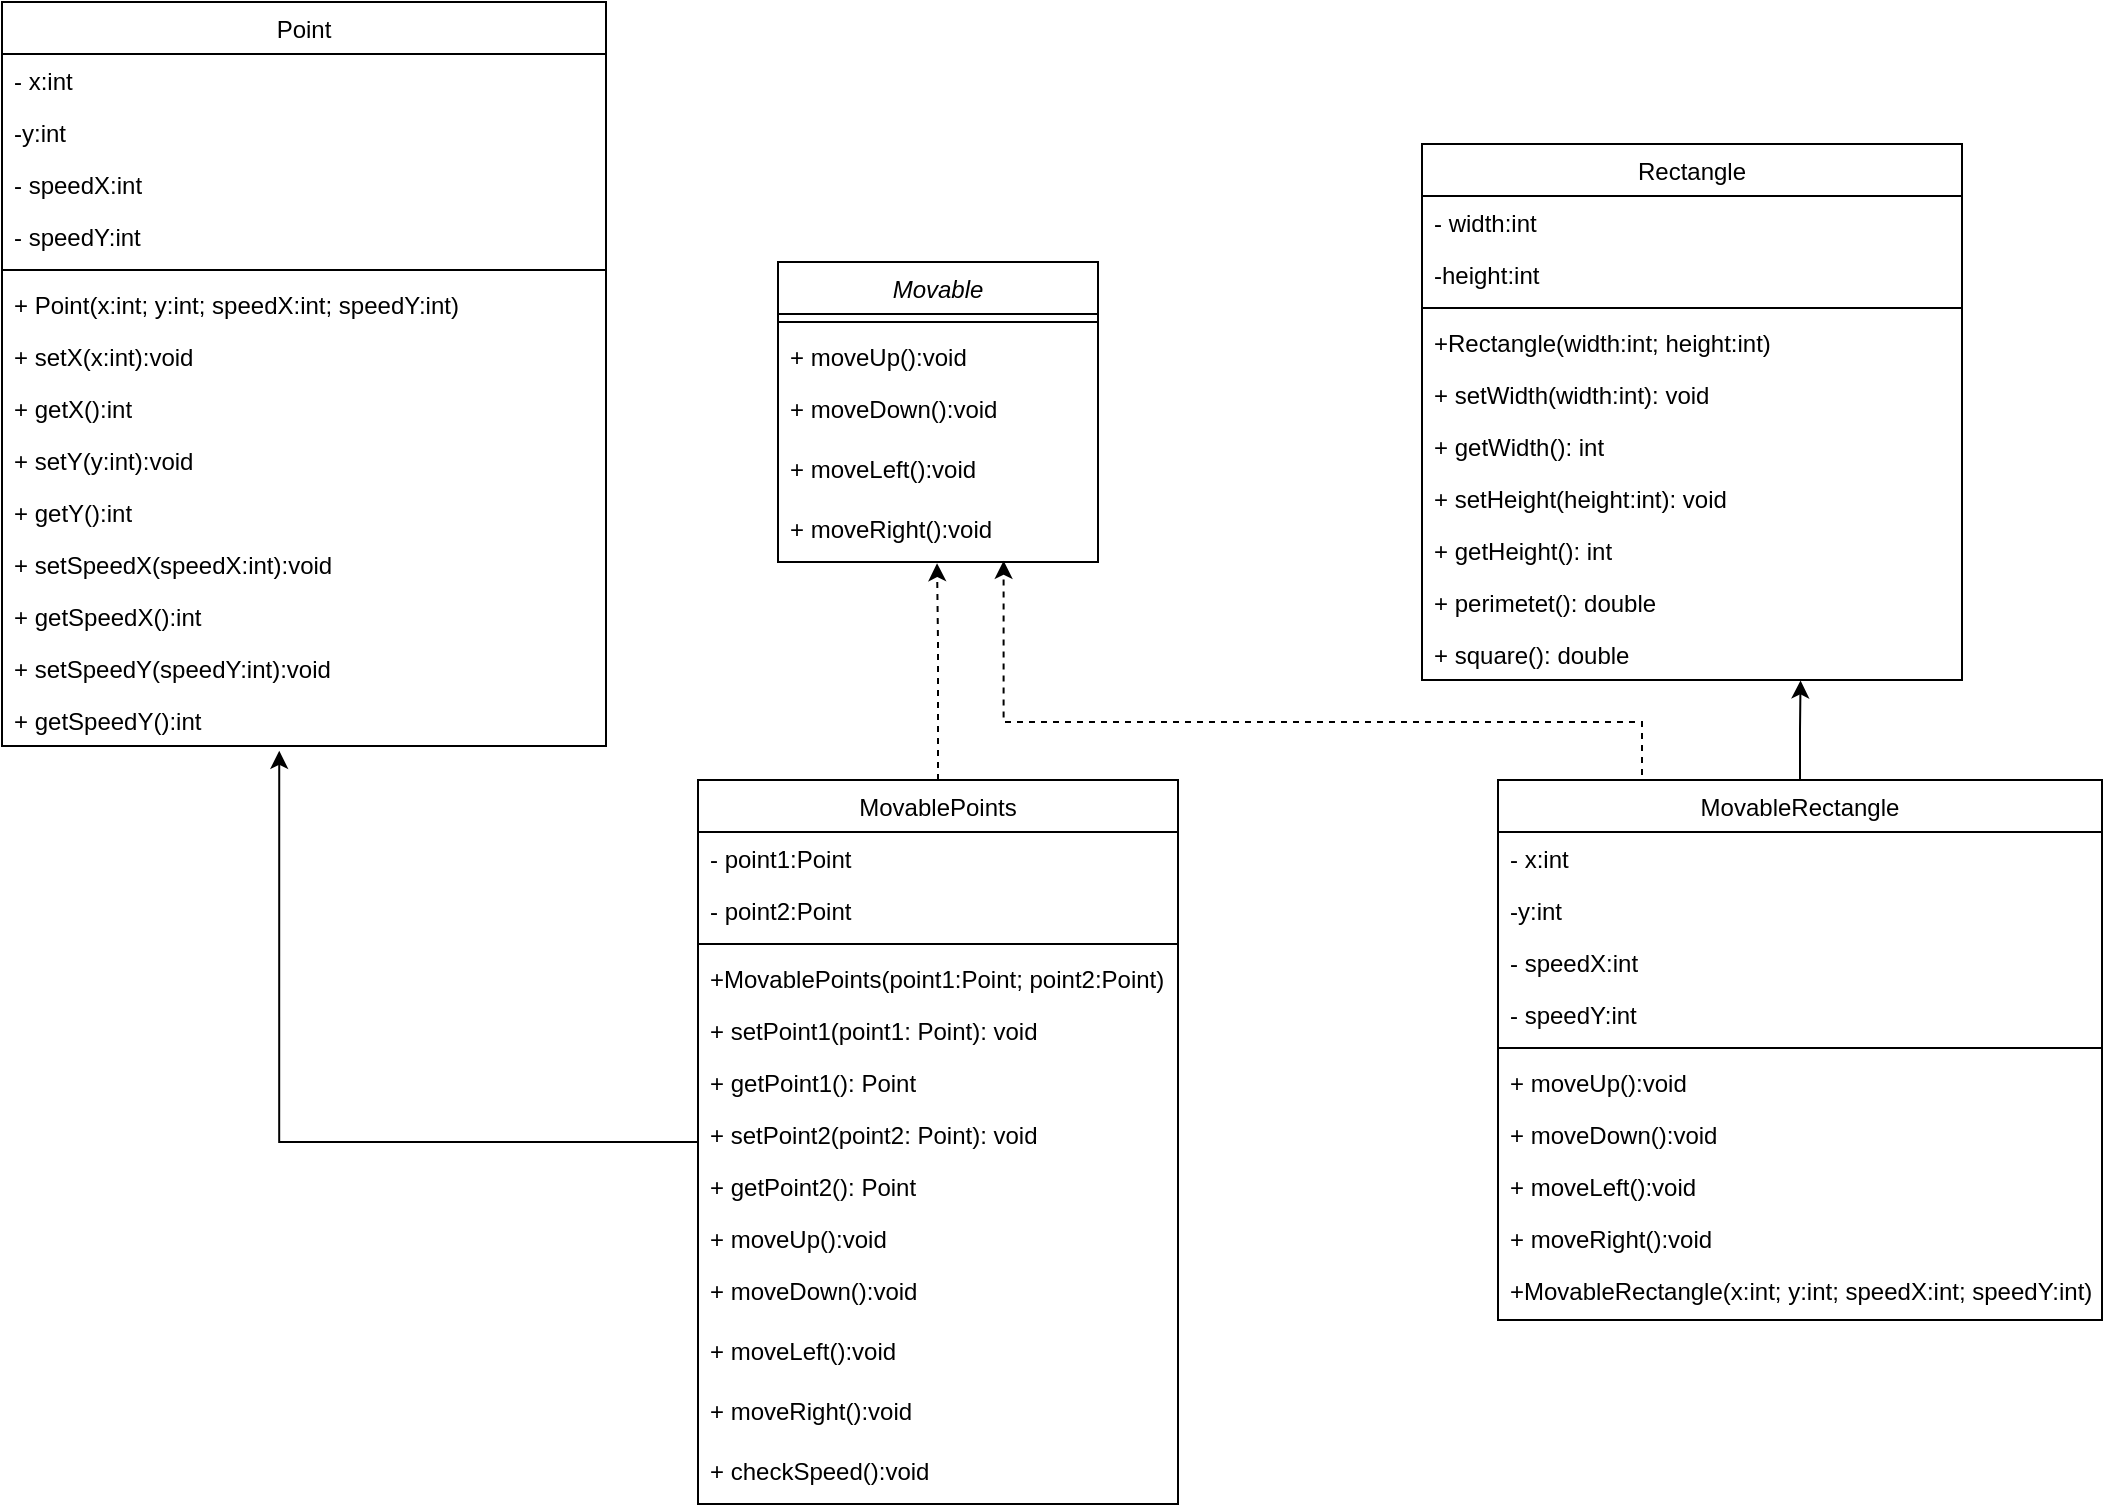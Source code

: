 <mxfile version="13.7.8" type="device"><diagram id="C5RBs43oDa-KdzZeNtuy" name="Page-1"><mxGraphModel dx="1865" dy="1749" grid="1" gridSize="10" guides="1" tooltips="1" connect="1" arrows="1" fold="1" page="1" pageScale="1" pageWidth="827" pageHeight="1169" math="0" shadow="0"><root><mxCell id="WIyWlLk6GJQsqaUBKTNV-0"/><mxCell id="WIyWlLk6GJQsqaUBKTNV-1" parent="WIyWlLk6GJQsqaUBKTNV-0"/><mxCell id="Ff6BoQQgPH-mo_PSu2N1-39" style="edgeStyle=orthogonalEdgeStyle;rounded=0;orthogonalLoop=1;jettySize=auto;html=1;exitX=0.25;exitY=0;exitDx=0;exitDy=0;entryX=0.705;entryY=0.98;entryDx=0;entryDy=0;entryPerimeter=0;dashed=1;" edge="1" parent="WIyWlLk6GJQsqaUBKTNV-1" source="zkfFHV4jXpPFQw0GAbJ--17" target="Ff6BoQQgPH-mo_PSu2N1-1"><mxGeometry relative="1" as="geometry"><mxPoint x="398" y="259" as="targetPoint"/><Array as="points"><mxPoint x="550" y="299"/><mxPoint x="550" y="270"/><mxPoint x="231" y="270"/></Array></mxGeometry></mxCell><mxCell id="Ff6BoQQgPH-mo_PSu2N1-38" style="edgeStyle=orthogonalEdgeStyle;rounded=0;orthogonalLoop=1;jettySize=auto;html=1;exitX=0.5;exitY=0;exitDx=0;exitDy=0;entryX=0.497;entryY=1.02;entryDx=0;entryDy=0;entryPerimeter=0;dashed=1;" edge="1" parent="WIyWlLk6GJQsqaUBKTNV-1" source="zkfFHV4jXpPFQw0GAbJ--6" target="Ff6BoQQgPH-mo_PSu2N1-1"><mxGeometry relative="1" as="geometry"><Array as="points"><mxPoint x="198" y="230"/><mxPoint x="198" y="230"/></Array></mxGeometry></mxCell><mxCell id="Ff6BoQQgPH-mo_PSu2N1-68" style="edgeStyle=orthogonalEdgeStyle;rounded=0;orthogonalLoop=1;jettySize=auto;html=1;exitX=0.5;exitY=0;exitDx=0;exitDy=0;entryX=0.701;entryY=1.008;entryDx=0;entryDy=0;entryPerimeter=0;" edge="1" parent="WIyWlLk6GJQsqaUBKTNV-1" source="zkfFHV4jXpPFQw0GAbJ--17" target="Ff6BoQQgPH-mo_PSu2N1-66"><mxGeometry relative="1" as="geometry"/></mxCell><mxCell id="zkfFHV4jXpPFQw0GAbJ--17" value="MovableRectangle" style="swimlane;fontStyle=0;align=center;verticalAlign=top;childLayout=stackLayout;horizontal=1;startSize=26;horizontalStack=0;resizeParent=1;resizeLast=0;collapsible=1;marginBottom=0;rounded=0;shadow=0;strokeWidth=1;" parent="WIyWlLk6GJQsqaUBKTNV-1" vertex="1"><mxGeometry x="478" y="299" width="302" height="270" as="geometry"><mxRectangle x="550" y="140" width="160" height="26" as="alternateBounds"/></mxGeometry></mxCell><mxCell id="zkfFHV4jXpPFQw0GAbJ--18" value="- x:int" style="text;align=left;verticalAlign=top;spacingLeft=4;spacingRight=4;overflow=hidden;rotatable=0;points=[[0,0.5],[1,0.5]];portConstraint=eastwest;" parent="zkfFHV4jXpPFQw0GAbJ--17" vertex="1"><mxGeometry y="26" width="302" height="26" as="geometry"/></mxCell><mxCell id="zkfFHV4jXpPFQw0GAbJ--19" value="-y:int" style="text;align=left;verticalAlign=top;spacingLeft=4;spacingRight=4;overflow=hidden;rotatable=0;points=[[0,0.5],[1,0.5]];portConstraint=eastwest;rounded=0;shadow=0;html=0;" parent="zkfFHV4jXpPFQw0GAbJ--17" vertex="1"><mxGeometry y="52" width="302" height="26" as="geometry"/></mxCell><mxCell id="zkfFHV4jXpPFQw0GAbJ--20" value="- speedX:int" style="text;align=left;verticalAlign=top;spacingLeft=4;spacingRight=4;overflow=hidden;rotatable=0;points=[[0,0.5],[1,0.5]];portConstraint=eastwest;rounded=0;shadow=0;html=0;" parent="zkfFHV4jXpPFQw0GAbJ--17" vertex="1"><mxGeometry y="78" width="302" height="26" as="geometry"/></mxCell><mxCell id="zkfFHV4jXpPFQw0GAbJ--21" value="- speedY:int" style="text;align=left;verticalAlign=top;spacingLeft=4;spacingRight=4;overflow=hidden;rotatable=0;points=[[0,0.5],[1,0.5]];portConstraint=eastwest;rounded=0;shadow=0;html=0;" parent="zkfFHV4jXpPFQw0GAbJ--17" vertex="1"><mxGeometry y="104" width="302" height="26" as="geometry"/></mxCell><mxCell id="zkfFHV4jXpPFQw0GAbJ--23" value="" style="line;html=1;strokeWidth=1;align=left;verticalAlign=middle;spacingTop=-1;spacingLeft=3;spacingRight=3;rotatable=0;labelPosition=right;points=[];portConstraint=eastwest;" parent="zkfFHV4jXpPFQw0GAbJ--17" vertex="1"><mxGeometry y="130" width="302" height="8" as="geometry"/></mxCell><mxCell id="zkfFHV4jXpPFQw0GAbJ--24" value="+ moveUp():void" style="text;align=left;verticalAlign=top;spacingLeft=4;spacingRight=4;overflow=hidden;rotatable=0;points=[[0,0.5],[1,0.5]];portConstraint=eastwest;" parent="zkfFHV4jXpPFQw0GAbJ--17" vertex="1"><mxGeometry y="138" width="302" height="26" as="geometry"/></mxCell><mxCell id="Ff6BoQQgPH-mo_PSu2N1-4" value="+ moveDown():void" style="text;align=left;verticalAlign=top;spacingLeft=4;spacingRight=4;overflow=hidden;rotatable=0;points=[[0,0.5],[1,0.5]];portConstraint=eastwest;" vertex="1" parent="zkfFHV4jXpPFQw0GAbJ--17"><mxGeometry y="164" width="302" height="26" as="geometry"/></mxCell><mxCell id="Ff6BoQQgPH-mo_PSu2N1-7" value="+ moveLeft():void" style="text;align=left;verticalAlign=top;spacingLeft=4;spacingRight=4;overflow=hidden;rotatable=0;points=[[0,0.5],[1,0.5]];portConstraint=eastwest;" vertex="1" parent="zkfFHV4jXpPFQw0GAbJ--17"><mxGeometry y="190" width="302" height="26" as="geometry"/></mxCell><mxCell id="Ff6BoQQgPH-mo_PSu2N1-8" value="+ moveRight():void" style="text;align=left;verticalAlign=top;spacingLeft=4;spacingRight=4;overflow=hidden;rotatable=0;points=[[0,0.5],[1,0.5]];portConstraint=eastwest;" vertex="1" parent="zkfFHV4jXpPFQw0GAbJ--17"><mxGeometry y="216" width="302" height="26" as="geometry"/></mxCell><mxCell id="Ff6BoQQgPH-mo_PSu2N1-9" value="+MovableRectangle(x:int; y:int; speedX:int; speedY:int)" style="text;align=left;verticalAlign=top;spacingLeft=4;spacingRight=4;overflow=hidden;rotatable=0;points=[[0,0.5],[1,0.5]];portConstraint=eastwest;" vertex="1" parent="zkfFHV4jXpPFQw0GAbJ--17"><mxGeometry y="242" width="302" height="26" as="geometry"/></mxCell><mxCell id="Ff6BoQQgPH-mo_PSu2N1-69" style="edgeStyle=orthogonalEdgeStyle;rounded=0;orthogonalLoop=1;jettySize=auto;html=1;entryX=0.459;entryY=1.092;entryDx=0;entryDy=0;entryPerimeter=0;" edge="1" parent="WIyWlLk6GJQsqaUBKTNV-1" source="zkfFHV4jXpPFQw0GAbJ--6" target="Ff6BoQQgPH-mo_PSu2N1-28"><mxGeometry relative="1" as="geometry"><Array as="points"><mxPoint x="-131" y="480"/></Array></mxGeometry></mxCell><mxCell id="zkfFHV4jXpPFQw0GAbJ--6" value="MovablePoints" style="swimlane;fontStyle=0;align=center;verticalAlign=top;childLayout=stackLayout;horizontal=1;startSize=26;horizontalStack=0;resizeParent=1;resizeLast=0;collapsible=1;marginBottom=0;rounded=0;shadow=0;strokeWidth=1;" parent="WIyWlLk6GJQsqaUBKTNV-1" vertex="1"><mxGeometry x="78" y="299" width="240" height="362" as="geometry"><mxRectangle x="130" y="380" width="160" height="26" as="alternateBounds"/></mxGeometry></mxCell><mxCell id="zkfFHV4jXpPFQw0GAbJ--7" value="- point1:Point" style="text;align=left;verticalAlign=top;spacingLeft=4;spacingRight=4;overflow=hidden;rotatable=0;points=[[0,0.5],[1,0.5]];portConstraint=eastwest;" parent="zkfFHV4jXpPFQw0GAbJ--6" vertex="1"><mxGeometry y="26" width="240" height="26" as="geometry"/></mxCell><mxCell id="Ff6BoQQgPH-mo_PSu2N1-2" value="- point2:Point" style="text;align=left;verticalAlign=top;spacingLeft=4;spacingRight=4;overflow=hidden;rotatable=0;points=[[0,0.5],[1,0.5]];portConstraint=eastwest;" vertex="1" parent="zkfFHV4jXpPFQw0GAbJ--6"><mxGeometry y="52" width="240" height="26" as="geometry"/></mxCell><mxCell id="zkfFHV4jXpPFQw0GAbJ--9" value="" style="line;html=1;strokeWidth=1;align=left;verticalAlign=middle;spacingTop=-1;spacingLeft=3;spacingRight=3;rotatable=0;labelPosition=right;points=[];portConstraint=eastwest;" parent="zkfFHV4jXpPFQw0GAbJ--6" vertex="1"><mxGeometry y="78" width="240" height="8" as="geometry"/></mxCell><mxCell id="zkfFHV4jXpPFQw0GAbJ--11" value="+MovablePoints(point1:Point; point2:Point)" style="text;align=left;verticalAlign=top;spacingLeft=4;spacingRight=4;overflow=hidden;rotatable=0;points=[[0,0.5],[1,0.5]];portConstraint=eastwest;" parent="zkfFHV4jXpPFQw0GAbJ--6" vertex="1"><mxGeometry y="86" width="240" height="26" as="geometry"/></mxCell><mxCell id="Ff6BoQQgPH-mo_PSu2N1-29" value="+ setPoint1(point1: Point): void" style="text;align=left;verticalAlign=top;spacingLeft=4;spacingRight=4;overflow=hidden;rotatable=0;points=[[0,0.5],[1,0.5]];portConstraint=eastwest;" vertex="1" parent="zkfFHV4jXpPFQw0GAbJ--6"><mxGeometry y="112" width="240" height="26" as="geometry"/></mxCell><mxCell id="Ff6BoQQgPH-mo_PSu2N1-30" value="+ getPoint1(): Point" style="text;align=left;verticalAlign=top;spacingLeft=4;spacingRight=4;overflow=hidden;rotatable=0;points=[[0,0.5],[1,0.5]];portConstraint=eastwest;" vertex="1" parent="zkfFHV4jXpPFQw0GAbJ--6"><mxGeometry y="138" width="240" height="26" as="geometry"/></mxCell><mxCell id="Ff6BoQQgPH-mo_PSu2N1-31" value="+ setPoint2(point2: Point): void" style="text;align=left;verticalAlign=top;spacingLeft=4;spacingRight=4;overflow=hidden;rotatable=0;points=[[0,0.5],[1,0.5]];portConstraint=eastwest;" vertex="1" parent="zkfFHV4jXpPFQw0GAbJ--6"><mxGeometry y="164" width="240" height="26" as="geometry"/></mxCell><mxCell id="Ff6BoQQgPH-mo_PSu2N1-32" value="+ getPoint2(): Point" style="text;align=left;verticalAlign=top;spacingLeft=4;spacingRight=4;overflow=hidden;rotatable=0;points=[[0,0.5],[1,0.5]];portConstraint=eastwest;" vertex="1" parent="zkfFHV4jXpPFQw0GAbJ--6"><mxGeometry y="190" width="240" height="26" as="geometry"/></mxCell><mxCell id="Ff6BoQQgPH-mo_PSu2N1-33" value="+ moveUp():void" style="text;align=left;verticalAlign=top;spacingLeft=4;spacingRight=4;overflow=hidden;rotatable=0;points=[[0,0.5],[1,0.5]];portConstraint=eastwest;" vertex="1" parent="zkfFHV4jXpPFQw0GAbJ--6"><mxGeometry y="216" width="240" height="26" as="geometry"/></mxCell><mxCell id="Ff6BoQQgPH-mo_PSu2N1-34" value="+ moveDown():void" style="text;align=left;verticalAlign=top;spacingLeft=4;spacingRight=4;overflow=hidden;rotatable=0;points=[[0,0.5],[1,0.5]];portConstraint=eastwest;rounded=0;shadow=0;html=0;" vertex="1" parent="zkfFHV4jXpPFQw0GAbJ--6"><mxGeometry y="242" width="240" height="30" as="geometry"/></mxCell><mxCell id="Ff6BoQQgPH-mo_PSu2N1-35" value="+ moveLeft():void" style="text;align=left;verticalAlign=top;spacingLeft=4;spacingRight=4;overflow=hidden;rotatable=0;points=[[0,0.5],[1,0.5]];portConstraint=eastwest;rounded=0;shadow=0;html=0;" vertex="1" parent="zkfFHV4jXpPFQw0GAbJ--6"><mxGeometry y="272" width="240" height="30" as="geometry"/></mxCell><mxCell id="Ff6BoQQgPH-mo_PSu2N1-36" value="+ moveRight():void" style="text;align=left;verticalAlign=top;spacingLeft=4;spacingRight=4;overflow=hidden;rotatable=0;points=[[0,0.5],[1,0.5]];portConstraint=eastwest;rounded=0;shadow=0;html=0;" vertex="1" parent="zkfFHV4jXpPFQw0GAbJ--6"><mxGeometry y="302" width="240" height="30" as="geometry"/></mxCell><mxCell id="Ff6BoQQgPH-mo_PSu2N1-37" value="+ checkSpeed():void" style="text;align=left;verticalAlign=top;spacingLeft=4;spacingRight=4;overflow=hidden;rotatable=0;points=[[0,0.5],[1,0.5]];portConstraint=eastwest;rounded=0;shadow=0;html=0;" vertex="1" parent="zkfFHV4jXpPFQw0GAbJ--6"><mxGeometry y="332" width="240" height="30" as="geometry"/></mxCell><mxCell id="zkfFHV4jXpPFQw0GAbJ--0" value="Movable" style="swimlane;fontStyle=2;align=center;verticalAlign=top;childLayout=stackLayout;horizontal=1;startSize=26;horizontalStack=0;resizeParent=1;resizeLast=0;collapsible=1;marginBottom=0;rounded=0;shadow=0;strokeWidth=1;" parent="WIyWlLk6GJQsqaUBKTNV-1" vertex="1"><mxGeometry x="118" y="40" width="160" height="150" as="geometry"><mxRectangle x="230" y="140" width="160" height="26" as="alternateBounds"/></mxGeometry></mxCell><mxCell id="zkfFHV4jXpPFQw0GAbJ--4" value="" style="line;html=1;strokeWidth=1;align=left;verticalAlign=middle;spacingTop=-1;spacingLeft=3;spacingRight=3;rotatable=0;labelPosition=right;points=[];portConstraint=eastwest;" parent="zkfFHV4jXpPFQw0GAbJ--0" vertex="1"><mxGeometry y="26" width="160" height="8" as="geometry"/></mxCell><mxCell id="zkfFHV4jXpPFQw0GAbJ--5" value="+ moveUp():void" style="text;align=left;verticalAlign=top;spacingLeft=4;spacingRight=4;overflow=hidden;rotatable=0;points=[[0,0.5],[1,0.5]];portConstraint=eastwest;" parent="zkfFHV4jXpPFQw0GAbJ--0" vertex="1"><mxGeometry y="34" width="160" height="26" as="geometry"/></mxCell><mxCell id="zkfFHV4jXpPFQw0GAbJ--8" value="+ moveDown():void" style="text;align=left;verticalAlign=top;spacingLeft=4;spacingRight=4;overflow=hidden;rotatable=0;points=[[0,0.5],[1,0.5]];portConstraint=eastwest;rounded=0;shadow=0;html=0;" parent="zkfFHV4jXpPFQw0GAbJ--0" vertex="1"><mxGeometry y="60" width="160" height="30" as="geometry"/></mxCell><mxCell id="Ff6BoQQgPH-mo_PSu2N1-0" value="+ moveLeft():void" style="text;align=left;verticalAlign=top;spacingLeft=4;spacingRight=4;overflow=hidden;rotatable=0;points=[[0,0.5],[1,0.5]];portConstraint=eastwest;rounded=0;shadow=0;html=0;" vertex="1" parent="zkfFHV4jXpPFQw0GAbJ--0"><mxGeometry y="90" width="160" height="30" as="geometry"/></mxCell><mxCell id="Ff6BoQQgPH-mo_PSu2N1-1" value="+ moveRight():void" style="text;align=left;verticalAlign=top;spacingLeft=4;spacingRight=4;overflow=hidden;rotatable=0;points=[[0,0.5],[1,0.5]];portConstraint=eastwest;rounded=0;shadow=0;html=0;" vertex="1" parent="zkfFHV4jXpPFQw0GAbJ--0"><mxGeometry y="120" width="160" height="30" as="geometry"/></mxCell><mxCell id="Ff6BoQQgPH-mo_PSu2N1-50" value="Rectangle" style="swimlane;fontStyle=0;align=center;verticalAlign=top;childLayout=stackLayout;horizontal=1;startSize=26;horizontalStack=0;resizeParent=1;resizeLast=0;collapsible=1;marginBottom=0;rounded=0;shadow=0;strokeWidth=1;" vertex="1" parent="WIyWlLk6GJQsqaUBKTNV-1"><mxGeometry x="440" y="-19" width="270" height="268" as="geometry"><mxRectangle x="550" y="140" width="160" height="26" as="alternateBounds"/></mxGeometry></mxCell><mxCell id="Ff6BoQQgPH-mo_PSu2N1-51" value="- width:int" style="text;align=left;verticalAlign=top;spacingLeft=4;spacingRight=4;overflow=hidden;rotatable=0;points=[[0,0.5],[1,0.5]];portConstraint=eastwest;" vertex="1" parent="Ff6BoQQgPH-mo_PSu2N1-50"><mxGeometry y="26" width="270" height="26" as="geometry"/></mxCell><mxCell id="Ff6BoQQgPH-mo_PSu2N1-52" value="-height:int" style="text;align=left;verticalAlign=top;spacingLeft=4;spacingRight=4;overflow=hidden;rotatable=0;points=[[0,0.5],[1,0.5]];portConstraint=eastwest;rounded=0;shadow=0;html=0;" vertex="1" parent="Ff6BoQQgPH-mo_PSu2N1-50"><mxGeometry y="52" width="270" height="26" as="geometry"/></mxCell><mxCell id="Ff6BoQQgPH-mo_PSu2N1-55" value="" style="line;html=1;strokeWidth=1;align=left;verticalAlign=middle;spacingTop=-1;spacingLeft=3;spacingRight=3;rotatable=0;labelPosition=right;points=[];portConstraint=eastwest;" vertex="1" parent="Ff6BoQQgPH-mo_PSu2N1-50"><mxGeometry y="78" width="270" height="8" as="geometry"/></mxCell><mxCell id="Ff6BoQQgPH-mo_PSu2N1-60" value="+Rectangle(width:int; height:int)" style="text;align=left;verticalAlign=top;spacingLeft=4;spacingRight=4;overflow=hidden;rotatable=0;points=[[0,0.5],[1,0.5]];portConstraint=eastwest;" vertex="1" parent="Ff6BoQQgPH-mo_PSu2N1-50"><mxGeometry y="86" width="270" height="26" as="geometry"/></mxCell><mxCell id="Ff6BoQQgPH-mo_PSu2N1-61" value="+ setWidth(width:int): void" style="text;align=left;verticalAlign=top;spacingLeft=4;spacingRight=4;overflow=hidden;rotatable=0;points=[[0,0.5],[1,0.5]];portConstraint=eastwest;" vertex="1" parent="Ff6BoQQgPH-mo_PSu2N1-50"><mxGeometry y="112" width="270" height="26" as="geometry"/></mxCell><mxCell id="Ff6BoQQgPH-mo_PSu2N1-62" value="+ getWidth(): int" style="text;align=left;verticalAlign=top;spacingLeft=4;spacingRight=4;overflow=hidden;rotatable=0;points=[[0,0.5],[1,0.5]];portConstraint=eastwest;" vertex="1" parent="Ff6BoQQgPH-mo_PSu2N1-50"><mxGeometry y="138" width="270" height="26" as="geometry"/></mxCell><mxCell id="Ff6BoQQgPH-mo_PSu2N1-63" value="+ setHeight(height:int): void" style="text;align=left;verticalAlign=top;spacingLeft=4;spacingRight=4;overflow=hidden;rotatable=0;points=[[0,0.5],[1,0.5]];portConstraint=eastwest;" vertex="1" parent="Ff6BoQQgPH-mo_PSu2N1-50"><mxGeometry y="164" width="270" height="26" as="geometry"/></mxCell><mxCell id="Ff6BoQQgPH-mo_PSu2N1-64" value="+ getHeight(): int" style="text;align=left;verticalAlign=top;spacingLeft=4;spacingRight=4;overflow=hidden;rotatable=0;points=[[0,0.5],[1,0.5]];portConstraint=eastwest;" vertex="1" parent="Ff6BoQQgPH-mo_PSu2N1-50"><mxGeometry y="190" width="270" height="26" as="geometry"/></mxCell><mxCell id="Ff6BoQQgPH-mo_PSu2N1-65" value="+ perimetet(): double" style="text;align=left;verticalAlign=top;spacingLeft=4;spacingRight=4;overflow=hidden;rotatable=0;points=[[0,0.5],[1,0.5]];portConstraint=eastwest;" vertex="1" parent="Ff6BoQQgPH-mo_PSu2N1-50"><mxGeometry y="216" width="270" height="26" as="geometry"/></mxCell><mxCell id="Ff6BoQQgPH-mo_PSu2N1-66" value="+ square(): double" style="text;align=left;verticalAlign=top;spacingLeft=4;spacingRight=4;overflow=hidden;rotatable=0;points=[[0,0.5],[1,0.5]];portConstraint=eastwest;" vertex="1" parent="Ff6BoQQgPH-mo_PSu2N1-50"><mxGeometry y="242" width="270" height="26" as="geometry"/></mxCell><mxCell id="Ff6BoQQgPH-mo_PSu2N1-11" value="Point" style="swimlane;fontStyle=0;align=center;verticalAlign=top;childLayout=stackLayout;horizontal=1;startSize=26;horizontalStack=0;resizeParent=1;resizeLast=0;collapsible=1;marginBottom=0;rounded=0;shadow=0;strokeWidth=1;" vertex="1" parent="WIyWlLk6GJQsqaUBKTNV-1"><mxGeometry x="-270" y="-90" width="302" height="372" as="geometry"><mxRectangle x="550" y="140" width="160" height="26" as="alternateBounds"/></mxGeometry></mxCell><mxCell id="Ff6BoQQgPH-mo_PSu2N1-12" value="- x:int" style="text;align=left;verticalAlign=top;spacingLeft=4;spacingRight=4;overflow=hidden;rotatable=0;points=[[0,0.5],[1,0.5]];portConstraint=eastwest;" vertex="1" parent="Ff6BoQQgPH-mo_PSu2N1-11"><mxGeometry y="26" width="302" height="26" as="geometry"/></mxCell><mxCell id="Ff6BoQQgPH-mo_PSu2N1-13" value="-y:int" style="text;align=left;verticalAlign=top;spacingLeft=4;spacingRight=4;overflow=hidden;rotatable=0;points=[[0,0.5],[1,0.5]];portConstraint=eastwest;rounded=0;shadow=0;html=0;" vertex="1" parent="Ff6BoQQgPH-mo_PSu2N1-11"><mxGeometry y="52" width="302" height="26" as="geometry"/></mxCell><mxCell id="Ff6BoQQgPH-mo_PSu2N1-14" value="- speedX:int" style="text;align=left;verticalAlign=top;spacingLeft=4;spacingRight=4;overflow=hidden;rotatable=0;points=[[0,0.5],[1,0.5]];portConstraint=eastwest;rounded=0;shadow=0;html=0;" vertex="1" parent="Ff6BoQQgPH-mo_PSu2N1-11"><mxGeometry y="78" width="302" height="26" as="geometry"/></mxCell><mxCell id="Ff6BoQQgPH-mo_PSu2N1-15" value="- speedY:int" style="text;align=left;verticalAlign=top;spacingLeft=4;spacingRight=4;overflow=hidden;rotatable=0;points=[[0,0.5],[1,0.5]];portConstraint=eastwest;rounded=0;shadow=0;html=0;" vertex="1" parent="Ff6BoQQgPH-mo_PSu2N1-11"><mxGeometry y="104" width="302" height="26" as="geometry"/></mxCell><mxCell id="Ff6BoQQgPH-mo_PSu2N1-16" value="" style="line;html=1;strokeWidth=1;align=left;verticalAlign=middle;spacingTop=-1;spacingLeft=3;spacingRight=3;rotatable=0;labelPosition=right;points=[];portConstraint=eastwest;" vertex="1" parent="Ff6BoQQgPH-mo_PSu2N1-11"><mxGeometry y="130" width="302" height="8" as="geometry"/></mxCell><mxCell id="Ff6BoQQgPH-mo_PSu2N1-17" value="+ Point(x:int; y:int; speedX:int; speedY:int)" style="text;align=left;verticalAlign=top;spacingLeft=4;spacingRight=4;overflow=hidden;rotatable=0;points=[[0,0.5],[1,0.5]];portConstraint=eastwest;" vertex="1" parent="Ff6BoQQgPH-mo_PSu2N1-11"><mxGeometry y="138" width="302" height="26" as="geometry"/></mxCell><mxCell id="Ff6BoQQgPH-mo_PSu2N1-18" value="+ setX(x:int):void" style="text;align=left;verticalAlign=top;spacingLeft=4;spacingRight=4;overflow=hidden;rotatable=0;points=[[0,0.5],[1,0.5]];portConstraint=eastwest;" vertex="1" parent="Ff6BoQQgPH-mo_PSu2N1-11"><mxGeometry y="164" width="302" height="26" as="geometry"/></mxCell><mxCell id="Ff6BoQQgPH-mo_PSu2N1-22" value="+ getX():int" style="text;align=left;verticalAlign=top;spacingLeft=4;spacingRight=4;overflow=hidden;rotatable=0;points=[[0,0.5],[1,0.5]];portConstraint=eastwest;" vertex="1" parent="Ff6BoQQgPH-mo_PSu2N1-11"><mxGeometry y="190" width="302" height="26" as="geometry"/></mxCell><mxCell id="Ff6BoQQgPH-mo_PSu2N1-23" value="+ setY(y:int):void" style="text;align=left;verticalAlign=top;spacingLeft=4;spacingRight=4;overflow=hidden;rotatable=0;points=[[0,0.5],[1,0.5]];portConstraint=eastwest;" vertex="1" parent="Ff6BoQQgPH-mo_PSu2N1-11"><mxGeometry y="216" width="302" height="26" as="geometry"/></mxCell><mxCell id="Ff6BoQQgPH-mo_PSu2N1-24" value="+ getY():int" style="text;align=left;verticalAlign=top;spacingLeft=4;spacingRight=4;overflow=hidden;rotatable=0;points=[[0,0.5],[1,0.5]];portConstraint=eastwest;" vertex="1" parent="Ff6BoQQgPH-mo_PSu2N1-11"><mxGeometry y="242" width="302" height="26" as="geometry"/></mxCell><mxCell id="Ff6BoQQgPH-mo_PSu2N1-25" value="+ setSpeedX(speedX:int):void" style="text;align=left;verticalAlign=top;spacingLeft=4;spacingRight=4;overflow=hidden;rotatable=0;points=[[0,0.5],[1,0.5]];portConstraint=eastwest;" vertex="1" parent="Ff6BoQQgPH-mo_PSu2N1-11"><mxGeometry y="268" width="302" height="26" as="geometry"/></mxCell><mxCell id="Ff6BoQQgPH-mo_PSu2N1-26" value="+ getSpeedX():int" style="text;align=left;verticalAlign=top;spacingLeft=4;spacingRight=4;overflow=hidden;rotatable=0;points=[[0,0.5],[1,0.5]];portConstraint=eastwest;" vertex="1" parent="Ff6BoQQgPH-mo_PSu2N1-11"><mxGeometry y="294" width="302" height="26" as="geometry"/></mxCell><mxCell id="Ff6BoQQgPH-mo_PSu2N1-27" value="+ setSpeedY(speedY:int):void" style="text;align=left;verticalAlign=top;spacingLeft=4;spacingRight=4;overflow=hidden;rotatable=0;points=[[0,0.5],[1,0.5]];portConstraint=eastwest;" vertex="1" parent="Ff6BoQQgPH-mo_PSu2N1-11"><mxGeometry y="320" width="302" height="26" as="geometry"/></mxCell><mxCell id="Ff6BoQQgPH-mo_PSu2N1-28" value="+ getSpeedY():int" style="text;align=left;verticalAlign=top;spacingLeft=4;spacingRight=4;overflow=hidden;rotatable=0;points=[[0,0.5],[1,0.5]];portConstraint=eastwest;" vertex="1" parent="Ff6BoQQgPH-mo_PSu2N1-11"><mxGeometry y="346" width="302" height="26" as="geometry"/></mxCell></root></mxGraphModel></diagram></mxfile>
